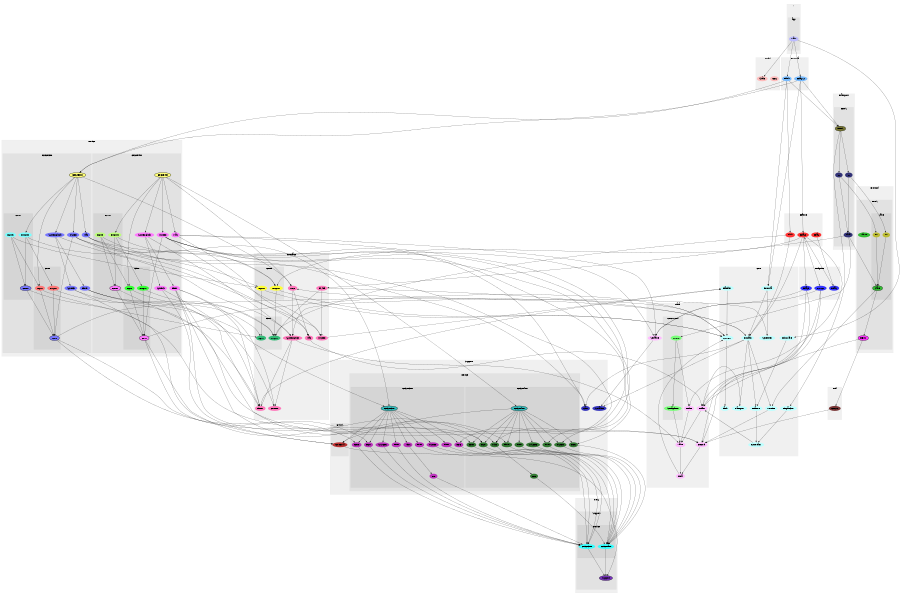 digraph G {
size="6,4";
ratio="fill";
subgraph cluster_0 {
label=".";
color="#0000000F";
style="filled";
subgraph cluster_1 {
label="app";
color="#0000000F";
style="filled";
u0[label="Main",style="filled",fillcolor="#bbbbff",penwidth="0"];

}

}
subgraph cluster_2 {
label="Build";
color="#0000000F";
style="filled";
u3[label="GCC",style="filled",fillcolor="#ffbbbb",penwidth="0"];
u4[label="Shake",style="filled",fillcolor="#ffbbbb",penwidth="0"];

}
subgraph cluster_3 {
label="Core";
color="#0000000F";
style="filled";
u5[label="Context",style="filled",fillcolor="#bbffff",penwidth="0"];
u6[label="Scheduler",style="filled",fillcolor="#bbffff",penwidth="0"];
u7[label="Firmware",style="filled",fillcolor="#bbffff",penwidth="0"];
u8[label="Transport",style="filled",fillcolor="#bbffff",penwidth="0"];
u9[label="Formula",style="filled",fillcolor="#bbffff",penwidth="0"];
u10[label="Domain",style="filled",fillcolor="#bbffff",penwidth="0"];
u11[label="Version",style="filled",fillcolor="#bbffff",penwidth="0"];
u12[label="Handler",style="filled",fillcolor="#bbffff",penwidth="0"];
u13[label="Controller",style="filled",fillcolor="#bbffff",penwidth="0"];
u14[label="Task",style="filled",fillcolor="#bbffff",penwidth="0"];
u15[label="Dispatcher",style="filled",fillcolor="#bbffff",penwidth="0"];
u16[label="Feature",style="filled",fillcolor="#bbffff",penwidth="0"];

}
subgraph cluster_4 {
label="Data";
color="#0000000F";
style="filled";
u17[label="Record",style="filled",fillcolor="#ffbbff",penwidth="0"];
u18[label="Buffer",style="filled",fillcolor="#ffbbff",penwidth="0"];
u19[label="Area",style="filled",fillcolor="#ffbbff",penwidth="0"];
u20[label="Value",style="filled",fillcolor="#ffbbff",penwidth="0"];
u21[label="Index",style="filled",fillcolor="#ffbbff",penwidth="0"];
u24[label="Serialize",style="filled",fillcolor="#ffbbff",penwidth="0"];
subgraph cluster_5 {
label="Concurrent";
color="#0000000F";
style="filled";
u22[label="Queue",style="filled",fillcolor="#77ff77",penwidth="0"];
u23[label="Semaphore",style="filled",fillcolor="#77ff77",penwidth="0"];

}

}
subgraph cluster_6 {
label="Device";
color="#0000000F";
style="filled";
subgraph cluster_7 {
label="GD32F3x0";
color="#0000000F";
style="filled";
u48[label="GD32F3x0",style="filled,bold",fillcolor="#ffff77"];
u38[label="Mac",style="filled",fillcolor="#7777ff",penwidth="0"];
u42[label="SysTick",style="filled",fillcolor="#7777ff",penwidth="0"];
u43[label="SystemClock",style="filled",fillcolor="#7777ff",penwidth="0"];
u46[label="USART",style="filled",fillcolor="#7777ff",penwidth="0"];
u47[label="Timer",style="filled",fillcolor="#7777ff",penwidth="0"];
subgraph cluster_8 {
label="GPIO";
color="#0000000F";
style="filled";
u37[label="GPIO",style="filled,bold",fillcolor="#7777ff"];
u44[label="Input",style="filled",fillcolor="#ff7777",penwidth="0"];
u45[label="Output",style="filled",fillcolor="#ff7777",penwidth="0"];

}
subgraph cluster_9 {
label="GPIOs";
color="#0000000F";
style="filled";
u41[label="GPIOs",style="filled,bold",fillcolor="#7777ff"];
u39[label="Inputs",style="filled",fillcolor="#77ffff",penwidth="0"];
u40[label="Outputs",style="filled",fillcolor="#77ffff",penwidth="0"];

}

}
subgraph cluster_10 {
label="GD32F4xx";
color="#0000000F";
style="filled";
u25[label="GD32F4xx",style="filled,bold",fillcolor="#ffff77"];
u27[label="Mac",style="filled",fillcolor="#ff77ff",penwidth="0"];
u31[label="SysTick",style="filled",fillcolor="#ff77ff",penwidth="0"];
u32[label="SystemClock",style="filled",fillcolor="#ff77ff",penwidth="0"];
u35[label="USART",style="filled",fillcolor="#ff77ff",penwidth="0"];
u36[label="Timer",style="filled",fillcolor="#ff77ff",penwidth="0"];
subgraph cluster_11 {
label="GPIO";
color="#0000000F";
style="filled";
u26[label="GPIO",style="filled,bold",fillcolor="#ff77ff"];
u33[label="Input",style="filled",fillcolor="#33ff33",penwidth="0"];
u34[label="Output",style="filled",fillcolor="#33ff33",penwidth="0"];

}
subgraph cluster_12 {
label="GPIOs";
color="#0000000F";
style="filled";
u30[label="GPIOs",style="filled,bold",fillcolor="#ff77ff"];
u28[label="Inputs",style="filled",fillcolor="#bbff77",penwidth="0"];
u29[label="Outputs",style="filled",fillcolor="#bbff77",penwidth="0"];

}

}

}
subgraph cluster_13 {
label="Endpoint";
color="#0000000F";
style="filled";
u49[label="Relay",style="filled",fillcolor="#3333ff",penwidth="0"];
u50[label="Groups",style="filled",fillcolor="#3333ff",penwidth="0"];
u51[label="Relays",style="filled",fillcolor="#3333ff",penwidth="0"];

}
subgraph cluster_14 {
label="Feature";
color="#0000000F";
style="filled";
u52[label="Relay",style="filled",fillcolor="#ff3333",penwidth="0"];
u53[label="Relays",style="filled",fillcolor="#ff3333",penwidth="0"];
u54[label="Blink",style="filled",fillcolor="#ff3333",penwidth="0"];

}
subgraph cluster_15 {
label="Formula";
color="#0000000F";
style="filled";
u1[label="Relay12",style="filled",fillcolor="#77bbff",penwidth="0"];
u2[label="Blink",style="filled",fillcolor="#77bbff",penwidth="0"];

}
subgraph cluster_16 {
label="Interface";
color="#0000000F";
style="filled";
u55[label="MCU",style="filled",fillcolor="#ff77bb",penwidth="0"];
u56[label="Mac",style="filled",fillcolor="#ff77bb",penwidth="0"];
u57[label="Counter",style="filled",fillcolor="#ff77bb",penwidth="0"];
u60[label="RS485",style="filled",fillcolor="#ff77bb",penwidth="0"];
u61[label="SystemClock",style="filled",fillcolor="#ff77bb",penwidth="0"];
u64[label="USART",style="filled",fillcolor="#ff77bb",penwidth="0"];
u65[label="Timer",style="filled",fillcolor="#ff77bb",penwidth="0"];
subgraph cluster_17 {
label="GPIO";
color="#0000000F";
style="filled";
u62[label="Input",style="filled",fillcolor="#33bb77",penwidth="0"];
u63[label="Output",style="filled",fillcolor="#33bb77",penwidth="0"];

}
subgraph cluster_18 {
label="GPIOs";
color="#0000000F";
style="filled";
u58[label="Inputs",style="filled",fillcolor="#ffff33",penwidth="0"];
u59[label="Outputs",style="filled",fillcolor="#ffff33",penwidth="0"];

}

}
subgraph cluster_19 {
label="Ivory";
color="#0000000F";
style="filled";
subgraph cluster_20 {
label="Support";
color="#0000000F";
style="filled";
u68[label="Support",style="filled,bold",fillcolor="#7733bb"];
subgraph cluster_21 {
label="Device";
color="#0000000F";
style="filled";
u66[label="GD32F4xx",style="filled",fillcolor="#33ffff",penwidth="0"];
u67[label="GD32F3x0",style="filled",fillcolor="#33ffff",penwidth="0"];

}

}

}
subgraph cluster_22 {
label="Protocol";
color="#0000000F";
style="filled";
subgraph cluster_23 {
label="RBUS";
color="#0000000F";
style="filled";
u73[label="RBUS",style="filled,bold",fillcolor="#ff33ff"];
u70[label="Master",style="filled",fillcolor="#33bb33",penwidth="0"];
subgraph cluster_24 {
label="Slave";
color="#0000000F";
style="filled";
u69[label="Slave",style="filled,bold",fillcolor="#33bb33"];
u71[label="Tx",style="filled",fillcolor="#bbbb33",penwidth="0"];
u72[label="Rx",style="filled",fillcolor="#bbbb33",penwidth="0"];

}

}

}
subgraph cluster_25 {
label="Support";
color="#0000000F";
style="filled";
u75[label="Cast",style="filled",fillcolor="#3333bb",penwidth="0"];
u76[label="Serialize",style="filled",fillcolor="#3333bb",penwidth="0"];
subgraph cluster_26 {
label="CMSIS";
color="#0000000F";
style="filled";
u74[label="CoreCM4",style="filled",fillcolor="#bb3333",penwidth="0"];

}
subgraph cluster_27 {
label="Device";
color="#0000000F";
style="filled";
subgraph cluster_28 {
label="GD32F3x0";
color="#0000000F";
style="filled";
u98[label="GD32F3x0",style="filled,bold",fillcolor="#33bbbb"];
u88[label="GPIO",style="filled",fillcolor="#bb33bb",penwidth="0"];
u89[label="SYSCFG",style="filled",fillcolor="#bb33bb",penwidth="0"];
u90[label="RCU",style="filled",fillcolor="#bb33bb",penwidth="0"];
u91[label="EXTI",style="filled",fillcolor="#bb33bb",penwidth="0"];
u92[label="Misc",style="filled",fillcolor="#bb33bb",penwidth="0"];
u93[label="IRQ",style="filled",fillcolor="#bb33bb",penwidth="0"];
u94[label="DMA",style="filled",fillcolor="#bb33bb",penwidth="0"];
u95[label="USART",style="filled",fillcolor="#bb33bb",penwidth="0"];
u96[label="Timer",style="filled",fillcolor="#bb33bb",penwidth="0"];
u97[label="DBG",style="filled",fillcolor="#bb33bb",penwidth="0"];

}
subgraph cluster_29 {
label="GD32F4xx";
color="#0000000F";
style="filled";
u77[label="GD32F4xx",style="filled,bold",fillcolor="#33bbbb"];
u78[label="GPIO",style="filled",fillcolor="#337733",penwidth="0"];
u79[label="SYSCFG",style="filled",fillcolor="#337733",penwidth="0"];
u80[label="RCU",style="filled",fillcolor="#337733",penwidth="0"];
u81[label="EXTI",style="filled",fillcolor="#337733",penwidth="0"];
u82[label="Misc",style="filled",fillcolor="#337733",penwidth="0"];
u83[label="IRQ",style="filled",fillcolor="#337733",penwidth="0"];
u84[label="DMA",style="filled",fillcolor="#337733",penwidth="0"];
u85[label="USART",style="filled",fillcolor="#337733",penwidth="0"];
u86[label="Timer",style="filled",fillcolor="#337733",penwidth="0"];
u87[label="DBG",style="filled",fillcolor="#337733",penwidth="0"];

}

}

}
subgraph cluster_30 {
label="Transport";
color="#0000000F";
style="filled";
subgraph cluster_31 {
label="RBUS";
color="#0000000F";
style="filled";
u102[label="RBUS",style="filled,bold",fillcolor="#777733"];
u99[label="Data",style="filled",fillcolor="#333377",penwidth="0"];
u100[label="Tx",style="filled",fillcolor="#333377",penwidth="0"];
u101[label="Rx",style="filled",fillcolor="#333377",penwidth="0"];

}

}
subgraph cluster_32 {
label="Util";
color="#0000000F";
style="filled";
u103[label="CRC16",style="filled",fillcolor="#773333",penwidth="0"];

}
u0 -> u1;
u0 -> u2;
u0 -> u4;
u0 -> u7;
u1 -> u9;
u1 -> u48;
u1 -> u53;
u1 -> u102;
u2 -> u9;
u2 -> u48;
u2 -> u54;
u2 -> u102;
u5 -> u14;
u6 -> u61;
u7 -> u16;
u8 -> u18;
u9 -> u6;
u9 -> u10;
u10 -> u8;
u10 -> u11;
u10 -> u16;
u10 -> u55;
u10 -> u75;
u10 -> u76;
u11 -> u17;
u12 -> u5;
u13 -> u18;
u15 -> u13;
u16 -> u13;
u17 -> u19;
u18 -> u20;
u19 -> u5;
u20 -> u19;
u21 -> u20;
u22 -> u21;
u22 -> u23;
u23 -> u20;
u24 -> u76;
u25 -> u27;
u25 -> u29;
u25 -> u32;
u25 -> u33;
u25 -> u35;
u25 -> u55;
u25 -> u77;
u26 -> u5;
u26 -> u78;
u26 -> u80;
u27 -> u24;
u27 -> u56;
u27 -> u87;
u28 -> u30;
u28 -> u33;
u28 -> u58;
u29 -> u30;
u29 -> u34;
u29 -> u59;
u30 -> u17;
u30 -> u26;
u31 -> u65;
u31 -> u74;
u32 -> u31;
u32 -> u36;
u32 -> u61;
u33 -> u26;
u33 -> u62;
u34 -> u26;
u34 -> u63;
u35 -> u26;
u35 -> u64;
u35 -> u75;
u35 -> u82;
u35 -> u84;
u35 -> u85;
u36 -> u57;
u36 -> u65;
u36 -> u80;
u36 -> u82;
u36 -> u86;
u37 -> u5;
u37 -> u88;
u37 -> u90;
u38 -> u24;
u38 -> u56;
u38 -> u97;
u39 -> u41;
u39 -> u44;
u39 -> u58;
u40 -> u41;
u40 -> u45;
u40 -> u59;
u41 -> u17;
u41 -> u37;
u42 -> u65;
u42 -> u74;
u43 -> u42;
u43 -> u47;
u43 -> u61;
u44 -> u37;
u44 -> u62;
u45 -> u37;
u45 -> u63;
u46 -> u37;
u46 -> u64;
u46 -> u75;
u46 -> u98;
u47 -> u57;
u47 -> u65;
u47 -> u98;
u48 -> u38;
u48 -> u40;
u48 -> u43;
u48 -> u44;
u48 -> u46;
u48 -> u55;
u49 -> u53;
u50 -> u17;
u50 -> u18;
u50 -> u24;
u51 -> u17;
u51 -> u18;
u51 -> u24;
u52 -> u49;
u53 -> u10;
u53 -> u21;
u53 -> u50;
u53 -> u51;
u53 -> u59;
u54 -> u10;
u54 -> u63;
u55 -> u56;
u55 -> u61;
u56 -> u18;
u58 -> u5;
u58 -> u62;
u59 -> u5;
u59 -> u63;
u60 -> u10;
u60 -> u63;
u60 -> u64;
u61 -> u20;
u61 -> u57;
u61 -> u65;
u64 -> u12;
u65 -> u12;
u66 -> u68;
u67 -> u68;
u69 -> u11;
u69 -> u73;
u71 -> u69;
u72 -> u69;
u73 -> u18;
u73 -> u103;
u74 -> u68;
u77 -> u74;
u77 -> u78;
u77 -> u79;
u77 -> u80;
u77 -> u81;
u77 -> u82;
u77 -> u84;
u77 -> u85;
u77 -> u86;
u77 -> u87;
u78 -> u66;
u79 -> u66;
u80 -> u66;
u81 -> u66;
u82 -> u83;
u83 -> u66;
u84 -> u66;
u85 -> u66;
u86 -> u66;
u87 -> u66;
u88 -> u67;
u89 -> u67;
u90 -> u67;
u91 -> u67;
u92 -> u93;
u93 -> u67;
u94 -> u67;
u95 -> u67;
u96 -> u67;
u97 -> u67;
u98 -> u74;
u98 -> u88;
u98 -> u89;
u98 -> u90;
u98 -> u91;
u98 -> u92;
u98 -> u94;
u98 -> u95;
u98 -> u96;
u98 -> u97;
u99 -> u22;
u99 -> u60;
u99 -> u69;
u100 -> u71;
u100 -> u99;
u101 -> u72;
u101 -> u99;
u102 -> u15;
u102 -> u100;
u102 -> u101;
u103 -> u17;

}
